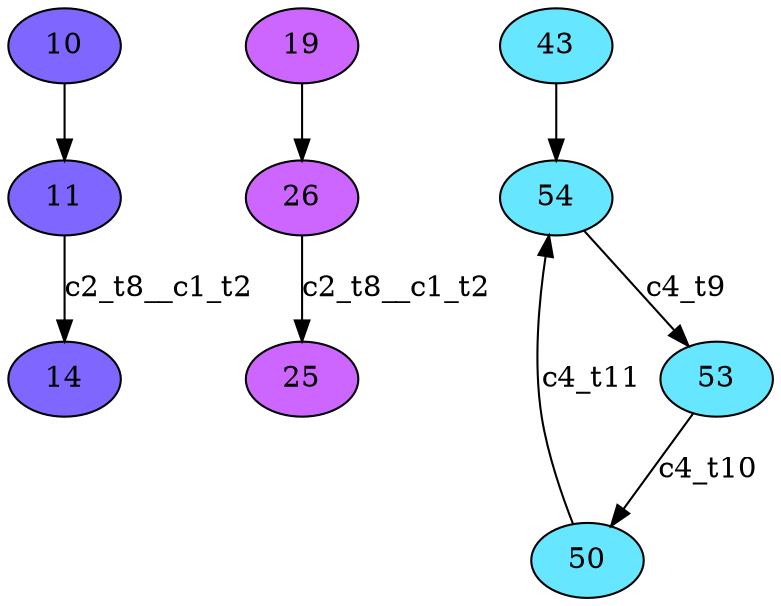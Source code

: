 digraph G {

  subgraph component1 {
10 [label="10" fillcolor="#7F66FF" style=filled];
11 [label="11" fillcolor="#7F66FF" style=filled];
14 [label="14" fillcolor="#7F66FF" style=filled];
10->11 [label="" color=black ];
11->14 [label="c2_t8__c1_t2" color=black ];
  }
  subgraph component2 {
19 [label="19" fillcolor="#CC66FF" style=filled];
25 [label="25" fillcolor="#CC66FF" style=filled];
26 [label="26" fillcolor="#CC66FF" style=filled];
19->26 [label="" color=black ];
26->25 [label="c2_t8__c1_t2" color=black ];
  }

  subgraph component4 {
43 [label="43" fillcolor="#66E6FF" style=filled];
50 [label="50" fillcolor="#66E6FF" style=filled];
53 [label="53" fillcolor="#66E6FF" style=filled];
54 [label="54" fillcolor="#66E6FF" style=filled];
54->53 [label="c4_t9" color=black ];
53->50 [label="c4_t10" color=black ];
50->54 [label="c4_t11" color=black ];
43->54 [label="" color=black ];
  }
}
